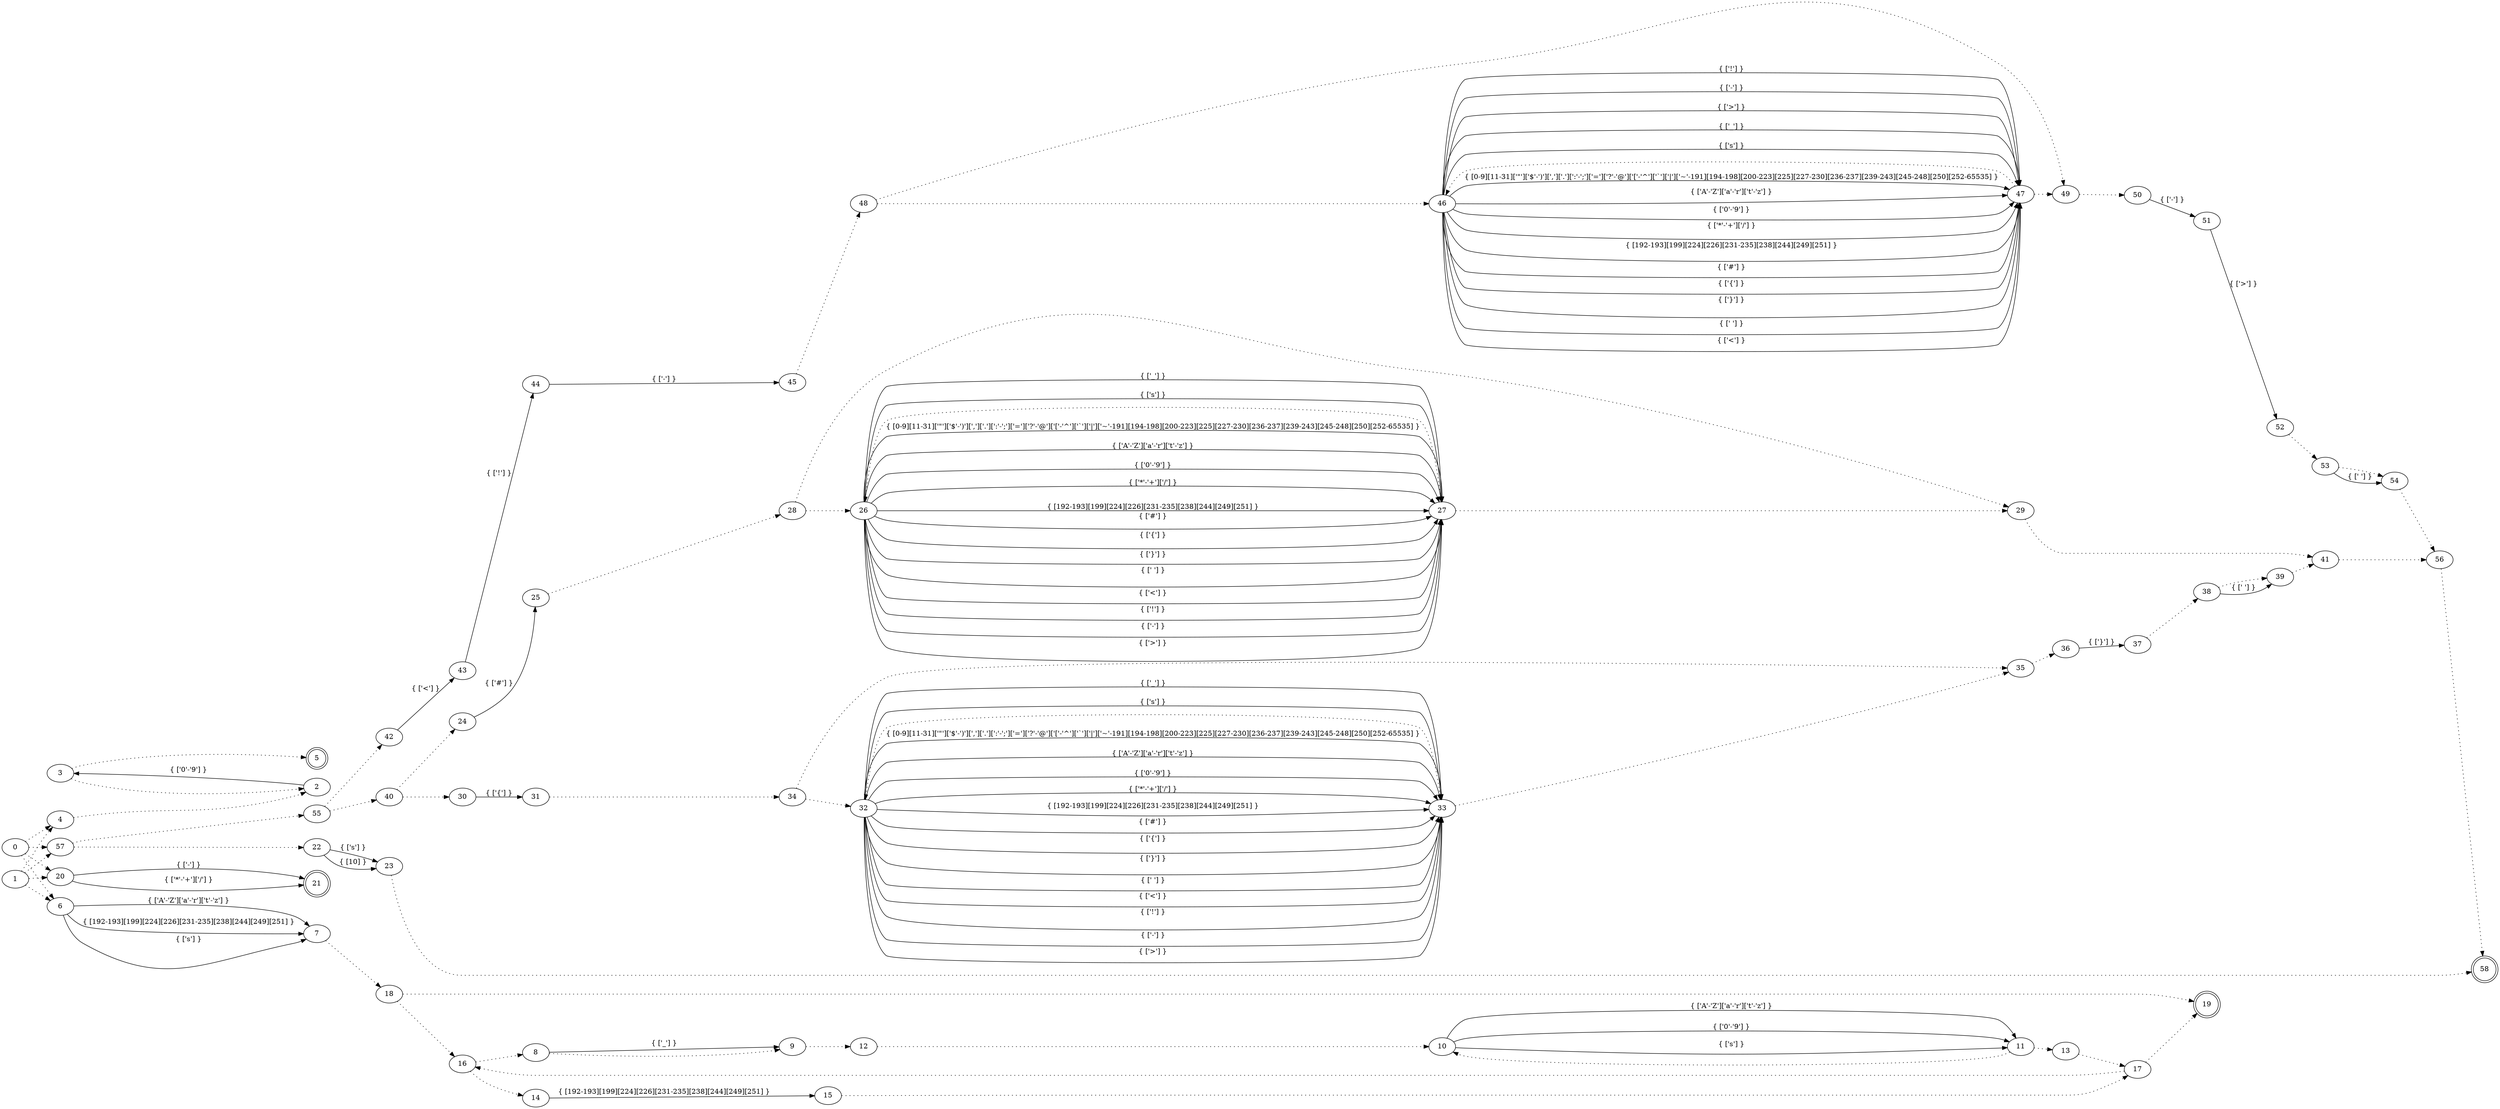 digraph NFA {
rankdir = LR
5 [shape = doublecircle]
19 [shape = doublecircle]
21 [shape = doublecircle]
58 [shape = doublecircle]
0 -> 4 [style=dotted]
0 -> 6 [style=dotted]
0 -> 20 [style=dotted]
0 -> 57 [style=dotted]
1 -> 4 [style=dotted]
1 -> 6 [style=dotted]
1 -> 20 [style=dotted]
1 -> 57 [style=dotted]
2 -> 3 [label="{ ['0'-'9'] }"]
3 -> 2 [style=dotted]
3 -> 5 [style=dotted]
4 -> 2 [style=dotted]
6 -> 7 [label="{ ['A'-'Z']['a'-'r']['t'-'z'] }"]
6 -> 7 [label="{ [192-193][199][224][226][231-235][238][244][249][251] }"]
6 -> 7 [label="{ ['s'] }"]
7 -> 18 [style=dotted]
8 -> 9 [label="{ ['_'] }"]
8 -> 9 [style=dotted]
9 -> 12 [style=dotted]
10 -> 11 [label="{ ['A'-'Z']['a'-'r']['t'-'z'] }"]
10 -> 11 [label="{ ['0'-'9'] }"]
10 -> 11 [label="{ ['s'] }"]
11 -> 10 [style=dotted]
11 -> 13 [style=dotted]
12 -> 10 [style=dotted]
13 -> 17 [style=dotted]
14 -> 15 [label="{ [192-193][199][224][226][231-235][238][244][249][251] }"]
15 -> 17 [style=dotted]
16 -> 8 [style=dotted]
16 -> 14 [style=dotted]
17 -> 16 [style=dotted]
17 -> 19 [style=dotted]
18 -> 16 [style=dotted]
18 -> 19 [style=dotted]
20 -> 21 [label="{ ['*'-'+']['/'] }"]
20 -> 21 [label="{ ['-'] }"]
22 -> 23 [label="{ [10] }"]
22 -> 23 [label="{ ['s'] }"]
23 -> 58 [style=dotted]
24 -> 25 [label="{ ['#'] }"]
25 -> 28 [style=dotted]
26 -> 27 [label="{ [0-9][11-31]['\"']['$'-')'][',']['.'][':'-';']['=']['?'-'@']['['-'^']['`']['|']['~'-191][194-198][200-223][225][227-230][236-237][239-243][245-248][250][252-65535] }"]
26 -> 27 [label="{ ['A'-'Z']['a'-'r']['t'-'z'] }"]
26 -> 27 [label="{ ['0'-'9'] }"]
26 -> 27 [label="{ ['*'-'+']['/'] }"]
26 -> 27 [label="{ [192-193][199][224][226][231-235][238][244][249][251] }"]
26 -> 27 [label="{ ['#'] }"]
26 -> 27 [label="{ ['{'] }"]
26 -> 27 [label="{ ['}'] }"]
26 -> 27 [label="{ [' '] }"]
26 -> 27 [label="{ ['<'] }"]
26 -> 27 [label="{ ['!'] }"]
26 -> 27 [label="{ ['-'] }"]
26 -> 27 [label="{ ['>'] }"]
26 -> 27 [label="{ ['_'] }"]
26 -> 27 [label="{ ['s'] }"]
27 -> 26 [style=dotted]
27 -> 29 [style=dotted]
28 -> 26 [style=dotted]
28 -> 29 [style=dotted]
29 -> 41 [style=dotted]
30 -> 31 [label="{ ['{'] }"]
31 -> 34 [style=dotted]
32 -> 33 [label="{ [0-9][11-31]['\"']['$'-')'][',']['.'][':'-';']['=']['?'-'@']['['-'^']['`']['|']['~'-191][194-198][200-223][225][227-230][236-237][239-243][245-248][250][252-65535] }"]
32 -> 33 [label="{ ['A'-'Z']['a'-'r']['t'-'z'] }"]
32 -> 33 [label="{ ['0'-'9'] }"]
32 -> 33 [label="{ ['*'-'+']['/'] }"]
32 -> 33 [label="{ [192-193][199][224][226][231-235][238][244][249][251] }"]
32 -> 33 [label="{ ['#'] }"]
32 -> 33 [label="{ ['{'] }"]
32 -> 33 [label="{ ['}'] }"]
32 -> 33 [label="{ [' '] }"]
32 -> 33 [label="{ ['<'] }"]
32 -> 33 [label="{ ['!'] }"]
32 -> 33 [label="{ ['-'] }"]
32 -> 33 [label="{ ['>'] }"]
32 -> 33 [label="{ ['_'] }"]
32 -> 33 [label="{ ['s'] }"]
33 -> 32 [style=dotted]
33 -> 35 [style=dotted]
34 -> 32 [style=dotted]
34 -> 35 [style=dotted]
35 -> 36 [style=dotted]
36 -> 37 [label="{ ['}'] }"]
37 -> 38 [style=dotted]
38 -> 39 [label="{ [' '] }"]
38 -> 39 [style=dotted]
39 -> 41 [style=dotted]
40 -> 24 [style=dotted]
40 -> 30 [style=dotted]
41 -> 56 [style=dotted]
42 -> 43 [label="{ ['<'] }"]
43 -> 44 [label="{ ['!'] }"]
44 -> 45 [label="{ ['-'] }"]
45 -> 48 [style=dotted]
46 -> 47 [label="{ [0-9][11-31]['\"']['$'-')'][',']['.'][':'-';']['=']['?'-'@']['['-'^']['`']['|']['~'-191][194-198][200-223][225][227-230][236-237][239-243][245-248][250][252-65535] }"]
46 -> 47 [label="{ ['A'-'Z']['a'-'r']['t'-'z'] }"]
46 -> 47 [label="{ ['0'-'9'] }"]
46 -> 47 [label="{ ['*'-'+']['/'] }"]
46 -> 47 [label="{ [192-193][199][224][226][231-235][238][244][249][251] }"]
46 -> 47 [label="{ ['#'] }"]
46 -> 47 [label="{ ['{'] }"]
46 -> 47 [label="{ ['}'] }"]
46 -> 47 [label="{ [' '] }"]
46 -> 47 [label="{ ['<'] }"]
46 -> 47 [label="{ ['!'] }"]
46 -> 47 [label="{ ['-'] }"]
46 -> 47 [label="{ ['>'] }"]
46 -> 47 [label="{ ['_'] }"]
46 -> 47 [label="{ ['s'] }"]
47 -> 46 [style=dotted]
47 -> 49 [style=dotted]
48 -> 46 [style=dotted]
48 -> 49 [style=dotted]
49 -> 50 [style=dotted]
50 -> 51 [label="{ ['-'] }"]
51 -> 52 [label="{ ['>'] }"]
52 -> 53 [style=dotted]
53 -> 54 [label="{ [' '] }"]
53 -> 54 [style=dotted]
54 -> 56 [style=dotted]
55 -> 40 [style=dotted]
55 -> 42 [style=dotted]
56 -> 58 [style=dotted]
57 -> 22 [style=dotted]
57 -> 55 [style=dotted]
}

